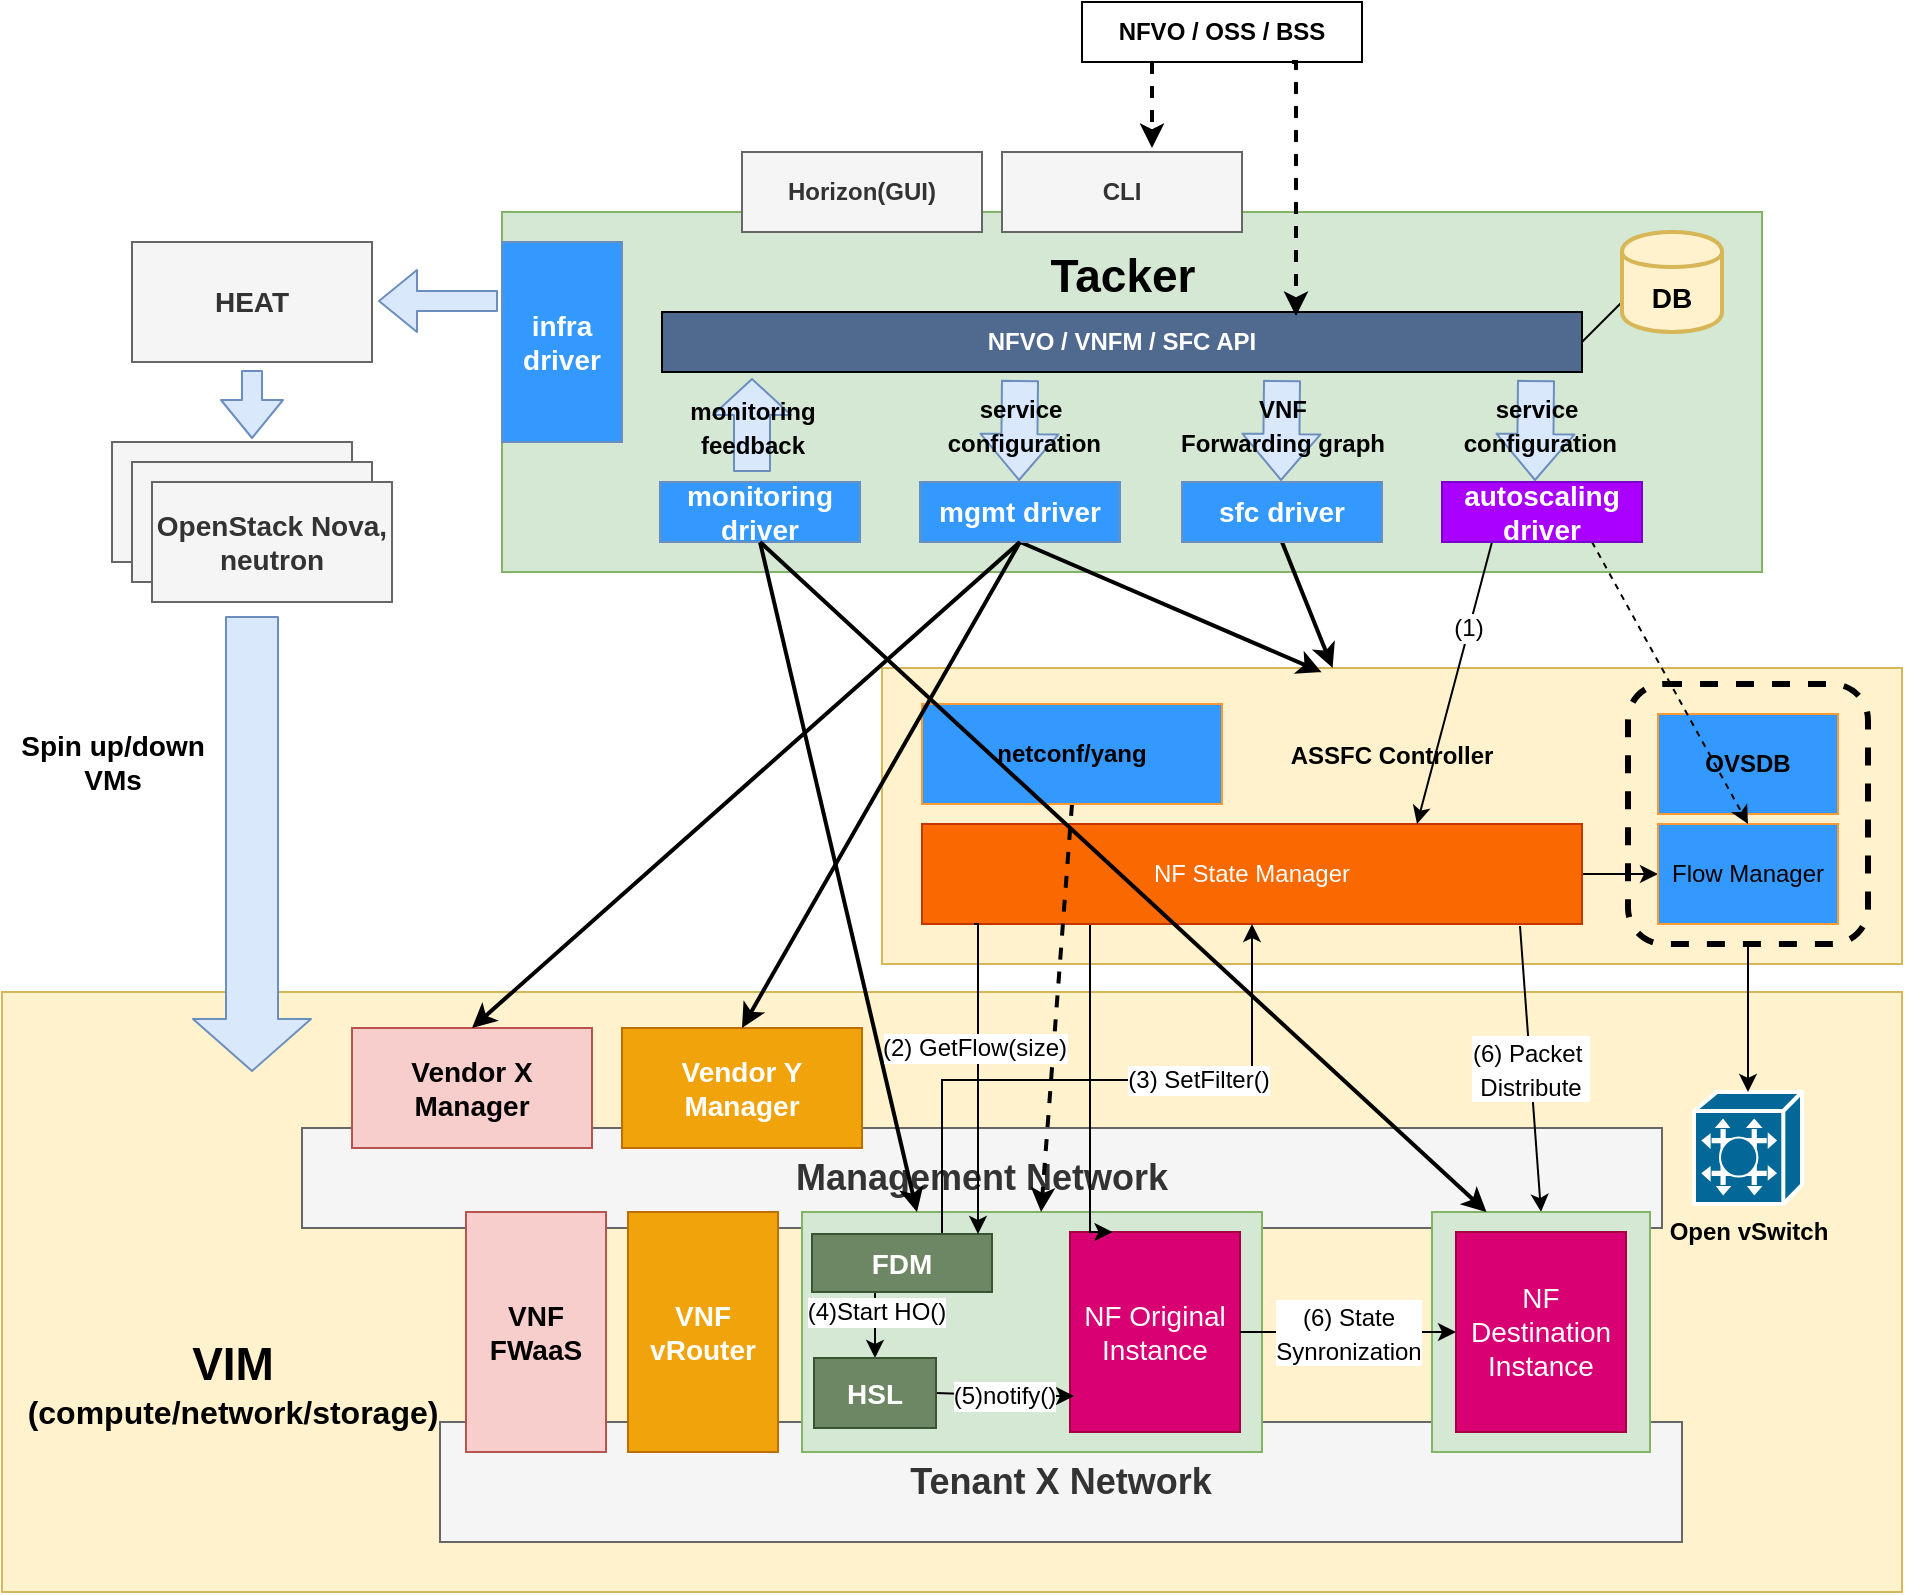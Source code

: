 <mxfile pages="1" version="11.2.8" type="github"><diagram id="HHOu3BMYlP6k1Vc9go2p" name="Page-1"><mxGraphModel dx="1422" dy="762" grid="1" gridSize="10" guides="1" tooltips="1" connect="1" arrows="1" fold="1" page="1" pageScale="1" pageWidth="850" pageHeight="1100" math="0" shadow="0"><root><mxCell id="0"/><mxCell id="1" parent="0"/><mxCell id="SWa3cRPDKbsTqTp4Ubm3-21" value="" style="rounded=0;whiteSpace=wrap;html=1;strokeColor=#d6b656;fillColor=#fff2cc;" parent="1" vertex="1"><mxGeometry x="50" y="500" width="950" height="300" as="geometry"/></mxCell><mxCell id="SWa3cRPDKbsTqTp4Ubm3-41" value="&lt;font size=&quot;1&quot;&gt;&lt;b style=&quot;font-size: 18px&quot;&gt;Tenant X Network&lt;/b&gt;&lt;/font&gt;" style="rounded=0;whiteSpace=wrap;html=1;strokeColor=#666666;fillColor=#f5f5f5;fontColor=#333333;" parent="1" vertex="1"><mxGeometry x="269" y="715" width="621" height="60" as="geometry"/></mxCell><mxCell id="SWa3cRPDKbsTqTp4Ubm3-26" value="&lt;font size=&quot;1&quot;&gt;&lt;b style=&quot;font-size: 18px&quot;&gt;Management Network&lt;/b&gt;&lt;/font&gt;" style="rounded=0;whiteSpace=wrap;html=1;strokeColor=#666666;fillColor=#f5f5f5;fontColor=#333333;" parent="1" vertex="1"><mxGeometry x="200" y="568" width="680" height="50" as="geometry"/></mxCell><mxCell id="SWa3cRPDKbsTqTp4Ubm3-32" value="" style="rounded=0;whiteSpace=wrap;html=1;strokeColor=#82b366;strokeWidth=1;fillColor=#d5e8d4;fontSize=14;" parent="1" vertex="1"><mxGeometry x="450" y="610" width="230" height="120" as="geometry"/></mxCell><mxCell id="SWa3cRPDKbsTqTp4Ubm3-34" value="NF Original Instance" style="rounded=0;whiteSpace=wrap;html=1;strokeColor=#A50040;strokeWidth=1;fillColor=#d80073;fontSize=14;fontColor=#ffffff;" parent="1" vertex="1"><mxGeometry x="584" y="620" width="85" height="100" as="geometry"/></mxCell><mxCell id="SWa3cRPDKbsTqTp4Ubm3-15" value="&lt;b&gt;ASSFC Controller&lt;/b&gt;" style="rounded=0;whiteSpace=wrap;html=1;strokeColor=#d6b656;fillColor=#fff2cc;spacingTop=-60;" parent="1" vertex="1"><mxGeometry x="490" y="338" width="510" height="148" as="geometry"/></mxCell><mxCell id="SWa3cRPDKbsTqTp4Ubm3-30" value="" style="rounded=1;whiteSpace=wrap;html=1;strokeColor=#000000;fillColor=none;fontSize=14;fontColor=#000000;dashed=1;strokeWidth=3;" parent="1" vertex="1"><mxGeometry x="863" y="346" width="120" height="130" as="geometry"/></mxCell><mxCell id="SWa3cRPDKbsTqTp4Ubm3-7" style="edgeStyle=orthogonalEdgeStyle;rounded=0;orthogonalLoop=1;jettySize=auto;html=1;exitX=0.25;exitY=1;exitDx=0;exitDy=0;entryX=0.625;entryY=-0.05;entryDx=0;entryDy=0;entryPerimeter=0;strokeWidth=2;dashed=1;" parent="1" source="SWa3cRPDKbsTqTp4Ubm3-1" target="SWa3cRPDKbsTqTp4Ubm3-4" edge="1"><mxGeometry relative="1" as="geometry"/></mxCell><mxCell id="SWa3cRPDKbsTqTp4Ubm3-1" value="&lt;b&gt;NFVO / OSS / BSS&lt;/b&gt;" style="rounded=0;whiteSpace=wrap;html=1;" parent="1" vertex="1"><mxGeometry x="590" y="5" width="140" height="30" as="geometry"/></mxCell><mxCell id="SWa3cRPDKbsTqTp4Ubm3-2" value="" style="rounded=0;whiteSpace=wrap;html=1;fillColor=#d5e8d4;strokeColor=#82b366;" parent="1" vertex="1"><mxGeometry x="300" y="110" width="630" height="180" as="geometry"/></mxCell><mxCell id="SWa3cRPDKbsTqTp4Ubm3-3" value="&lt;b&gt;Horizon(GUI)&lt;/b&gt;" style="rounded=0;whiteSpace=wrap;html=1;fillColor=#f5f5f5;strokeColor=#666666;fontColor=#333333;" parent="1" vertex="1"><mxGeometry x="420" y="80" width="120" height="40" as="geometry"/></mxCell><mxCell id="SWa3cRPDKbsTqTp4Ubm3-4" value="&lt;b&gt;CLI&lt;/b&gt;" style="rounded=0;whiteSpace=wrap;html=1;fillColor=#f5f5f5;strokeColor=#666666;fontColor=#333333;" parent="1" vertex="1"><mxGeometry x="550" y="80" width="120" height="40" as="geometry"/></mxCell><mxCell id="SWa3cRPDKbsTqTp4Ubm3-62" style="rounded=0;orthogonalLoop=1;jettySize=auto;html=1;exitX=1;exitY=0.5;exitDx=0;exitDy=0;entryX=0;entryY=0.7;entryDx=0;entryDy=0;labelBackgroundColor=none;fontSize=14;fontColor=#000000;endArrow=none;endFill=0;" parent="1" source="SWa3cRPDKbsTqTp4Ubm3-8" target="SWa3cRPDKbsTqTp4Ubm3-60" edge="1"><mxGeometry relative="1" as="geometry"/></mxCell><mxCell id="SWa3cRPDKbsTqTp4Ubm3-8" value="&lt;b&gt;&lt;font color=&quot;#ffffff&quot;&gt;NFVO / VNFM / SFC API&lt;/font&gt;&lt;/b&gt;" style="rounded=0;whiteSpace=wrap;html=1;fillColor=#506A8F;" parent="1" vertex="1"><mxGeometry x="380" y="160" width="460" height="30" as="geometry"/></mxCell><mxCell id="29cTS0yWdz7Sre99U-Hc-10" style="edgeStyle=none;rounded=0;orthogonalLoop=1;jettySize=auto;html=1;exitX=0.5;exitY=1;exitDx=0;exitDy=0;entryX=0.25;entryY=0;entryDx=0;entryDy=0;strokeWidth=2;" parent="1" source="SWa3cRPDKbsTqTp4Ubm3-11" target="SWa3cRPDKbsTqTp4Ubm3-32" edge="1"><mxGeometry relative="1" as="geometry"/></mxCell><mxCell id="SWa3cRPDKbsTqTp4Ubm3-11" value="&lt;b style=&quot;font-size: 14px;&quot;&gt;&lt;font color=&quot;#ffffff&quot; style=&quot;font-size: 14px;&quot;&gt;monitoring driver&lt;/font&gt;&lt;/b&gt;" style="rounded=0;whiteSpace=wrap;html=1;fillColor=#3399FF;strokeColor=#6c8ebf;fontSize=14;flipH=0;" parent="1" vertex="1"><mxGeometry x="379" y="245" width="100" height="30" as="geometry"/></mxCell><mxCell id="29cTS0yWdz7Sre99U-Hc-9" style="edgeStyle=none;rounded=0;orthogonalLoop=1;jettySize=auto;html=1;exitX=0.5;exitY=1;exitDx=0;exitDy=0;entryX=0.431;entryY=0.014;entryDx=0;entryDy=0;entryPerimeter=0;strokeWidth=2;" parent="1" source="SWa3cRPDKbsTqTp4Ubm3-12" target="SWa3cRPDKbsTqTp4Ubm3-15" edge="1"><mxGeometry relative="1" as="geometry"/></mxCell><mxCell id="SWa3cRPDKbsTqTp4Ubm3-12" value="&lt;b style=&quot;font-size: 14px;&quot;&gt;&lt;font color=&quot;#ffffff&quot; style=&quot;font-size: 14px;&quot;&gt;mgmt driver&lt;/font&gt;&lt;/b&gt;" style="rounded=0;whiteSpace=wrap;html=1;fillColor=#3399FF;strokeColor=#6c8ebf;fontSize=14;flipH=0;" parent="1" vertex="1"><mxGeometry x="509" y="245" width="100" height="30" as="geometry"/></mxCell><mxCell id="29cTS0yWdz7Sre99U-Hc-8" style="rounded=0;orthogonalLoop=1;jettySize=auto;html=1;exitX=0.5;exitY=1;exitDx=0;exitDy=0;strokeWidth=2;" parent="1" source="SWa3cRPDKbsTqTp4Ubm3-13" target="SWa3cRPDKbsTqTp4Ubm3-15" edge="1"><mxGeometry relative="1" as="geometry"/></mxCell><mxCell id="SWa3cRPDKbsTqTp4Ubm3-13" value="&lt;b style=&quot;font-size: 14px;&quot;&gt;&lt;font color=&quot;#ffffff&quot; style=&quot;font-size: 14px;&quot;&gt;sfc driver&lt;/font&gt;&lt;/b&gt;" style="rounded=0;whiteSpace=wrap;html=1;fillColor=#3399FF;strokeColor=#6c8ebf;fontSize=14;flipH=0;" parent="1" vertex="1"><mxGeometry x="640" y="245" width="100" height="30" as="geometry"/></mxCell><mxCell id="SWa3cRPDKbsTqTp4Ubm3-14" value="&lt;b style=&quot;font-size: 14px;&quot;&gt;&lt;font color=&quot;#ffffff&quot; style=&quot;font-size: 14px;&quot;&gt;infra driver&lt;/font&gt;&lt;/b&gt;" style="rounded=0;whiteSpace=wrap;html=1;fillColor=#3399FF;strokeColor=#6c8ebf;fontSize=14;" parent="1" vertex="1"><mxGeometry x="300" y="125" width="60" height="100" as="geometry"/></mxCell><mxCell id="SWa3cRPDKbsTqTp4Ubm3-29" style="edgeStyle=none;rounded=0;orthogonalLoop=1;jettySize=auto;html=1;exitX=1;exitY=0.5;exitDx=0;exitDy=0;entryX=0;entryY=0.5;entryDx=0;entryDy=0;fontSize=14;" parent="1" source="SWa3cRPDKbsTqTp4Ubm3-16" target="SWa3cRPDKbsTqTp4Ubm3-17" edge="1"><mxGeometry relative="1" as="geometry"/></mxCell><mxCell id="SWa3cRPDKbsTqTp4Ubm3-42" value="&lt;span style=&quot;font-size: 12px&quot;&gt;(6) Packet&amp;nbsp;&lt;br&gt;Distribute&lt;br&gt;&lt;/span&gt;" style="rounded=0;orthogonalLoop=1;jettySize=auto;html=1;entryX=0.5;entryY=0;entryDx=0;entryDy=0;fontSize=14;fontColor=#000000;" parent="1" target="SWa3cRPDKbsTqTp4Ubm3-33" edge="1"><mxGeometry relative="1" as="geometry"><mxPoint x="809" y="467" as="sourcePoint"/></mxGeometry></mxCell><mxCell id="SWa3cRPDKbsTqTp4Ubm3-43" style="edgeStyle=orthogonalEdgeStyle;rounded=0;orthogonalLoop=1;jettySize=auto;html=1;exitX=0.25;exitY=1;exitDx=0;exitDy=0;entryX=0.25;entryY=0;entryDx=0;entryDy=0;fontSize=14;fontColor=#000000;" parent="1" source="SWa3cRPDKbsTqTp4Ubm3-16" target="SWa3cRPDKbsTqTp4Ubm3-34" edge="1"><mxGeometry relative="1" as="geometry"><Array as="points"><mxPoint x="594" y="466"/></Array></mxGeometry></mxCell><mxCell id="SWa3cRPDKbsTqTp4Ubm3-16" value="NF State Manager" style="rounded=0;whiteSpace=wrap;html=1;strokeColor=#C73500;fillColor=#fa6800;fontColor=#ffffff;" parent="1" vertex="1"><mxGeometry x="510" y="416" width="330" height="50" as="geometry"/></mxCell><mxCell id="SWa3cRPDKbsTqTp4Ubm3-17" value="Flow Manager" style="rounded=0;whiteSpace=wrap;html=1;strokeColor=#FF9933;fillColor=#3399FF;" parent="1" vertex="1"><mxGeometry x="878" y="416" width="90" height="50" as="geometry"/></mxCell><mxCell id="SWa3cRPDKbsTqTp4Ubm3-19" value="&lt;b&gt;Open vSwitch&lt;/b&gt;" style="shape=mxgraph.cisco.switches.programmable_switch;html=1;dashed=0;fillColor=#036897;strokeColor=#ffffff;strokeWidth=2;verticalLabelPosition=bottom;verticalAlign=top" parent="1" vertex="1"><mxGeometry x="896" y="550" width="54" height="56" as="geometry"/></mxCell><mxCell id="SWa3cRPDKbsTqTp4Ubm3-22" value="&lt;b&gt;&lt;font style=&quot;font-size: 14px&quot;&gt;Vendor X Manager&lt;/font&gt;&lt;/b&gt;" style="rounded=0;whiteSpace=wrap;html=1;strokeColor=#b85450;fillColor=#f8cecc;" parent="1" vertex="1"><mxGeometry x="225" y="518" width="120" height="60" as="geometry"/></mxCell><mxCell id="SWa3cRPDKbsTqTp4Ubm3-23" value="&lt;b&gt;&lt;font style=&quot;font-size: 14px&quot;&gt;Vendor Y Manager&lt;/font&gt;&lt;/b&gt;" style="rounded=0;whiteSpace=wrap;html=1;strokeColor=#BD7000;fillColor=#f0a30a;fontColor=#ffffff;" parent="1" vertex="1"><mxGeometry x="360" y="518" width="120" height="60" as="geometry"/></mxCell><mxCell id="SWa3cRPDKbsTqTp4Ubm3-27" value="&lt;b&gt;OVSDB&lt;/b&gt;" style="rounded=0;whiteSpace=wrap;html=1;strokeColor=#FF9933;fillColor=#3399FF;" parent="1" vertex="1"><mxGeometry x="878" y="361" width="90" height="50" as="geometry"/></mxCell><mxCell id="SWa3cRPDKbsTqTp4Ubm3-63" style="edgeStyle=none;rounded=0;orthogonalLoop=1;jettySize=auto;html=1;exitX=0.5;exitY=1;exitDx=0;exitDy=0;labelBackgroundColor=none;endArrow=classic;endFill=1;fontSize=14;fontColor=#000000;strokeWidth=2;dashed=1;" parent="1" source="SWa3cRPDKbsTqTp4Ubm3-28" target="SWa3cRPDKbsTqTp4Ubm3-32" edge="1"><mxGeometry relative="1" as="geometry"/></mxCell><mxCell id="SWa3cRPDKbsTqTp4Ubm3-28" value="&lt;b&gt;netconf/yang&lt;/b&gt;" style="rounded=0;whiteSpace=wrap;html=1;strokeColor=#FF9933;fillColor=#3399FF;" parent="1" vertex="1"><mxGeometry x="510" y="356" width="150" height="50" as="geometry"/></mxCell><mxCell id="SWa3cRPDKbsTqTp4Ubm3-31" style="edgeStyle=none;rounded=0;orthogonalLoop=1;jettySize=auto;html=1;exitX=0.5;exitY=1;exitDx=0;exitDy=0;entryX=0.5;entryY=0;entryDx=0;entryDy=0;entryPerimeter=0;fontSize=14;fontColor=#000000;" parent="1" source="SWa3cRPDKbsTqTp4Ubm3-30" target="SWa3cRPDKbsTqTp4Ubm3-19" edge="1"><mxGeometry relative="1" as="geometry"/></mxCell><mxCell id="SWa3cRPDKbsTqTp4Ubm3-33" value="" style="rounded=0;whiteSpace=wrap;html=1;strokeColor=#82b366;strokeWidth=1;fillColor=#d5e8d4;fontSize=14;" parent="1" vertex="1"><mxGeometry x="765" y="610" width="109" height="120" as="geometry"/></mxCell><mxCell id="SWa3cRPDKbsTqTp4Ubm3-35" value="NF Destination Instance" style="rounded=0;whiteSpace=wrap;html=1;strokeColor=#A50040;strokeWidth=1;fillColor=#d80073;fontSize=14;fontColor=#ffffff;" parent="1" vertex="1"><mxGeometry x="777" y="620" width="85" height="100" as="geometry"/></mxCell><mxCell id="SWa3cRPDKbsTqTp4Ubm3-36" value="&lt;font style=&quot;font-size: 12px&quot;&gt;(6) State&lt;br&gt;Synronization&lt;br&gt;&lt;/font&gt;" style="edgeStyle=none;rounded=0;orthogonalLoop=1;jettySize=auto;html=1;fontSize=14;fontColor=#000000;" parent="1" source="SWa3cRPDKbsTqTp4Ubm3-34" target="SWa3cRPDKbsTqTp4Ubm3-35" edge="1"><mxGeometry relative="1" as="geometry"/></mxCell><mxCell id="Y8urcMNo03jKFz8rUoiS-5" style="rounded=0;orthogonalLoop=1;jettySize=auto;html=1;edgeStyle=orthogonalEdgeStyle;" edge="1" parent="1" target="SWa3cRPDKbsTqTp4Ubm3-16"><mxGeometry relative="1" as="geometry"><mxPoint x="520" y="622" as="sourcePoint"/><Array as="points"><mxPoint x="520" y="622"/><mxPoint x="520" y="544"/><mxPoint x="675" y="544"/></Array></mxGeometry></mxCell><mxCell id="Y8urcMNo03jKFz8rUoiS-7" value="(3) SetFilter()" style="text;html=1;resizable=0;points=[];align=center;verticalAlign=middle;labelBackgroundColor=#ffffff;" vertex="1" connectable="0" parent="Y8urcMNo03jKFz8rUoiS-5"><mxGeometry x="0.326" relative="1" as="geometry"><mxPoint as="offset"/></mxGeometry></mxCell><mxCell id="Y8urcMNo03jKFz8rUoiS-8" value="&lt;font style=&quot;font-size: 12px&quot;&gt;(4)Start HO()&lt;/font&gt;" style="edgeStyle=orthogonalEdgeStyle;rounded=0;orthogonalLoop=1;jettySize=auto;html=1;exitX=0.5;exitY=1;exitDx=0;exitDy=0;entryX=0.5;entryY=0;entryDx=0;entryDy=0;" edge="1" parent="1" source="SWa3cRPDKbsTqTp4Ubm3-37" target="Y8urcMNo03jKFz8rUoiS-1"><mxGeometry relative="1" as="geometry"/></mxCell><mxCell id="SWa3cRPDKbsTqTp4Ubm3-37" value="&lt;b&gt;FDM&lt;/b&gt;" style="rounded=0;whiteSpace=wrap;html=1;strokeColor=#3A5431;strokeWidth=1;fillColor=#6d8764;fontSize=14;fontColor=#ffffff;" parent="1" vertex="1"><mxGeometry x="455" y="621" width="90" height="29" as="geometry"/></mxCell><mxCell id="SWa3cRPDKbsTqTp4Ubm3-24" style="edgeStyle=none;rounded=0;orthogonalLoop=1;jettySize=auto;html=1;exitX=0.5;exitY=1;exitDx=0;exitDy=0;entryX=0.5;entryY=0;entryDx=0;entryDy=0;strokeWidth=2;" parent="1" source="SWa3cRPDKbsTqTp4Ubm3-12" target="SWa3cRPDKbsTqTp4Ubm3-22" edge="1"><mxGeometry relative="1" as="geometry"/></mxCell><mxCell id="SWa3cRPDKbsTqTp4Ubm3-25" style="edgeStyle=none;rounded=0;orthogonalLoop=1;jettySize=auto;html=1;exitX=0.5;exitY=1;exitDx=0;exitDy=0;entryX=0.5;entryY=0;entryDx=0;entryDy=0;strokeWidth=2;" parent="1" source="SWa3cRPDKbsTqTp4Ubm3-12" target="SWa3cRPDKbsTqTp4Ubm3-23" edge="1"><mxGeometry relative="1" as="geometry"/></mxCell><mxCell id="SWa3cRPDKbsTqTp4Ubm3-6" style="edgeStyle=orthogonalEdgeStyle;rounded=0;orthogonalLoop=1;jettySize=auto;html=1;exitX=0.75;exitY=1;exitDx=0;exitDy=0;strokeWidth=2;dashed=1;" parent="1" source="SWa3cRPDKbsTqTp4Ubm3-1" edge="1"><mxGeometry relative="1" as="geometry"><mxPoint x="697" y="162" as="targetPoint"/><Array as="points"><mxPoint x="697" y="35"/></Array></mxGeometry></mxCell><mxCell id="SWa3cRPDKbsTqTp4Ubm3-44" value="&lt;b&gt;HEAT&lt;/b&gt;" style="rounded=0;whiteSpace=wrap;html=1;strokeColor=#666666;strokeWidth=1;fillColor=#f5f5f5;fontSize=14;fontColor=#333333;" parent="1" vertex="1"><mxGeometry x="115" y="125" width="120" height="60" as="geometry"/></mxCell><mxCell id="SWa3cRPDKbsTqTp4Ubm3-45" value="" style="rounded=0;whiteSpace=wrap;html=1;strokeColor=#666666;strokeWidth=1;fillColor=#f5f5f5;fontSize=14;fontColor=#333333;" parent="1" vertex="1"><mxGeometry x="105" y="225" width="120" height="60" as="geometry"/></mxCell><mxCell id="SWa3cRPDKbsTqTp4Ubm3-46" value="" style="rounded=0;whiteSpace=wrap;html=1;strokeColor=#666666;strokeWidth=1;fillColor=#f5f5f5;fontSize=14;fontColor=#333333;" parent="1" vertex="1"><mxGeometry x="115" y="235" width="120" height="60" as="geometry"/></mxCell><mxCell id="SWa3cRPDKbsTqTp4Ubm3-47" value="&lt;b&gt;OpenStack Nova, neutron&lt;/b&gt;" style="rounded=0;whiteSpace=wrap;html=1;strokeColor=#666666;strokeWidth=1;fillColor=#f5f5f5;fontSize=14;fontColor=#333333;" parent="1" vertex="1"><mxGeometry x="125" y="245" width="120" height="60" as="geometry"/></mxCell><mxCell id="SWa3cRPDKbsTqTp4Ubm3-48" value="&lt;b style=&quot;font-size: 12px&quot;&gt;monitoring&lt;br&gt;feedback&lt;/b&gt;" style="shape=flexArrow;endArrow=classic;html=1;fontSize=14;fontColor=#000000;fillColor=#dae8fc;strokeColor=#6c8ebf;labelBackgroundColor=none;width=18;endSize=5.67;" parent="1" edge="1"><mxGeometry width="50" height="50" relative="1" as="geometry"><mxPoint x="425" y="240" as="sourcePoint"/><mxPoint x="425" y="193" as="targetPoint"/></mxGeometry></mxCell><mxCell id="SWa3cRPDKbsTqTp4Ubm3-51" value="&lt;span style=&quot;font-size: 12px&quot;&gt;&lt;b&gt;service&lt;br&gt;&amp;nbsp;configuration&lt;/b&gt;&lt;/span&gt;" style="shape=flexArrow;endArrow=classic;html=1;fontSize=14;fontColor=#000000;fillColor=#dae8fc;strokeColor=#6c8ebf;labelBackgroundColor=none;width=18;endSize=7.33;" parent="1" edge="1"><mxGeometry x="-0.17" width="50" height="50" relative="1" as="geometry"><mxPoint x="559" y="194" as="sourcePoint"/><mxPoint x="558.5" y="244.5" as="targetPoint"/><mxPoint y="1" as="offset"/></mxGeometry></mxCell><mxCell id="SWa3cRPDKbsTqTp4Ubm3-53" value="&lt;b style=&quot;font-size: 12px&quot;&gt;&lt;span&gt;VNF&lt;br&gt;&lt;/span&gt;Forwarding graph&lt;/b&gt;" style="shape=flexArrow;endArrow=classic;html=1;fontSize=14;fontColor=#000000;fillColor=#dae8fc;strokeColor=#6c8ebf;labelBackgroundColor=none;width=18;endSize=7.33;" parent="1" edge="1"><mxGeometry x="-0.17" width="50" height="50" relative="1" as="geometry"><mxPoint x="690" y="194" as="sourcePoint"/><mxPoint x="689.5" y="244.5" as="targetPoint"/><mxPoint y="1" as="offset"/></mxGeometry></mxCell><mxCell id="SWa3cRPDKbsTqTp4Ubm3-55" style="edgeStyle=orthogonalEdgeStyle;rounded=0;orthogonalLoop=1;jettySize=auto;html=1;labelBackgroundColor=none;fontSize=14;fontColor=#000000;" parent="1" edge="1"><mxGeometry relative="1" as="geometry"><mxPoint x="536" y="466" as="sourcePoint"/><mxPoint x="538" y="621" as="targetPoint"/><Array as="points"><mxPoint x="538" y="466"/></Array></mxGeometry></mxCell><mxCell id="Y8urcMNo03jKFz8rUoiS-4" value="(2) GetFlow(size)" style="text;html=1;resizable=0;points=[];align=center;verticalAlign=middle;labelBackgroundColor=#ffffff;" vertex="1" connectable="0" parent="SWa3cRPDKbsTqTp4Ubm3-55"><mxGeometry x="-0.185" y="-2" relative="1" as="geometry"><mxPoint as="offset"/></mxGeometry></mxCell><mxCell id="SWa3cRPDKbsTqTp4Ubm3-56" value="" style="shape=flexArrow;endArrow=classic;html=1;labelBackgroundColor=none;fontSize=14;fontColor=#000000;fillColor=#dae8fc;strokeColor=#6c8ebf;" parent="1" edge="1"><mxGeometry width="50" height="50" relative="1" as="geometry"><mxPoint x="298" y="154.5" as="sourcePoint"/><mxPoint x="238" y="154.5" as="targetPoint"/></mxGeometry></mxCell><mxCell id="SWa3cRPDKbsTqTp4Ubm3-58" value="" style="shape=flexArrow;endArrow=classic;html=1;labelBackgroundColor=none;fontSize=14;fontColor=#000000;fillColor=#dae8fc;strokeColor=#6c8ebf;" parent="1" edge="1"><mxGeometry width="50" height="50" relative="1" as="geometry"><mxPoint x="175" y="189" as="sourcePoint"/><mxPoint x="175" y="223.5" as="targetPoint"/></mxGeometry></mxCell><mxCell id="SWa3cRPDKbsTqTp4Ubm3-59" value="" style="shape=flexArrow;endArrow=classic;html=1;labelBackgroundColor=none;fontSize=14;fontColor=#000000;endWidth=32;endSize=8.33;width=26;fillColor=#dae8fc;strokeColor=#6c8ebf;" parent="1" edge="1"><mxGeometry width="50" height="50" relative="1" as="geometry"><mxPoint x="175" y="312" as="sourcePoint"/><mxPoint x="175" y="540" as="targetPoint"/></mxGeometry></mxCell><mxCell id="SWa3cRPDKbsTqTp4Ubm3-60" value="&lt;b&gt;DB&lt;/b&gt;" style="shape=cylinder;whiteSpace=wrap;html=1;boundedLbl=1;backgroundOutline=1;strokeColor=#d6b656;strokeWidth=2;fillColor=#fff2cc;fontSize=14;" parent="1" vertex="1"><mxGeometry x="860" y="120" width="50" height="50" as="geometry"/></mxCell><mxCell id="SWa3cRPDKbsTqTp4Ubm3-65" style="edgeStyle=none;rounded=0;orthogonalLoop=1;jettySize=auto;html=1;exitX=0.25;exitY=1;exitDx=0;exitDy=0;entryX=0.75;entryY=0;entryDx=0;entryDy=0;labelBackgroundColor=none;startArrow=none;startFill=0;endArrow=classic;endFill=1;strokeWidth=1;fontSize=14;fontColor=#000000;" parent="1" source="SWa3cRPDKbsTqTp4Ubm3-61" target="SWa3cRPDKbsTqTp4Ubm3-16" edge="1"><mxGeometry relative="1" as="geometry"/></mxCell><mxCell id="Y8urcMNo03jKFz8rUoiS-6" value="(1)" style="text;html=1;resizable=0;points=[];align=center;verticalAlign=middle;labelBackgroundColor=#ffffff;" vertex="1" connectable="0" parent="SWa3cRPDKbsTqTp4Ubm3-65"><mxGeometry x="-0.399" y="-1" relative="1" as="geometry"><mxPoint as="offset"/></mxGeometry></mxCell><mxCell id="SWa3cRPDKbsTqTp4Ubm3-66" style="edgeStyle=none;rounded=0;orthogonalLoop=1;jettySize=auto;html=1;exitX=0.75;exitY=1;exitDx=0;exitDy=0;entryX=0.5;entryY=0;entryDx=0;entryDy=0;labelBackgroundColor=none;startArrow=none;startFill=0;endArrow=classic;endFill=1;strokeWidth=1;fontSize=14;fontColor=#000000;dashed=1;" parent="1" source="SWa3cRPDKbsTqTp4Ubm3-61" target="SWa3cRPDKbsTqTp4Ubm3-17" edge="1"><mxGeometry relative="1" as="geometry"/></mxCell><mxCell id="SWa3cRPDKbsTqTp4Ubm3-61" value="&lt;b style=&quot;font-size: 14px&quot;&gt;&lt;font color=&quot;#ffffff&quot; style=&quot;font-size: 14px&quot;&gt;autoscaling driver&lt;/font&gt;&lt;/b&gt;" style="rounded=0;whiteSpace=wrap;html=1;fillColor=#aa00ff;strokeColor=#7700CC;fontSize=14;flipH=0;fontColor=#ffffff;" parent="1" vertex="1"><mxGeometry x="770" y="245" width="100" height="30" as="geometry"/></mxCell><mxCell id="SWa3cRPDKbsTqTp4Ubm3-64" value="&lt;span style=&quot;font-size: 12px&quot;&gt;&lt;b&gt;service&lt;br&gt;&amp;nbsp;configuration&lt;/b&gt;&lt;/span&gt;" style="shape=flexArrow;endArrow=classic;html=1;fontSize=14;fontColor=#000000;fillColor=#dae8fc;strokeColor=#6c8ebf;labelBackgroundColor=none;width=18;endSize=7.33;" parent="1" edge="1"><mxGeometry x="-0.17" width="50" height="50" relative="1" as="geometry"><mxPoint x="817" y="194" as="sourcePoint"/><mxPoint x="816.5" y="244.5" as="targetPoint"/><mxPoint y="1" as="offset"/></mxGeometry></mxCell><mxCell id="29cTS0yWdz7Sre99U-Hc-1" value="&lt;font style=&quot;font-size: 14px&quot;&gt;&lt;b&gt;Spin up/down &lt;br&gt;VMs&lt;/b&gt;&lt;/font&gt;" style="text;html=1;resizable=0;points=[];autosize=1;align=center;verticalAlign=top;spacingTop=-4;" parent="1" vertex="1"><mxGeometry x="50" y="366" width="110" height="30" as="geometry"/></mxCell><mxCell id="29cTS0yWdz7Sre99U-Hc-3" value="&lt;b&gt;&lt;font style=&quot;font-size: 23px&quot;&gt;Tacker&lt;/font&gt;&lt;/b&gt;" style="text;html=1;resizable=0;points=[];autosize=1;align=center;verticalAlign=top;spacingTop=-4;" parent="1" vertex="1"><mxGeometry x="565" y="126" width="90" height="20" as="geometry"/></mxCell><mxCell id="29cTS0yWdz7Sre99U-Hc-12" value="&lt;b&gt;&lt;font&gt;&lt;span style=&quot;font-size: 23px&quot;&gt;VIM&lt;/span&gt;&lt;br&gt;&lt;font style=&quot;font-size: 16px&quot;&gt;(compute/network/storage)&lt;/font&gt;&lt;br&gt;&lt;/font&gt;&lt;/b&gt;" style="text;html=1;resizable=0;points=[];autosize=1;align=center;verticalAlign=top;spacingTop=-4;" parent="1" vertex="1"><mxGeometry x="55" y="670" width="220" height="30" as="geometry"/></mxCell><mxCell id="Y8urcMNo03jKFz8rUoiS-9" value="&lt;font style=&quot;font-size: 12px&quot;&gt;(5)notify()&lt;/font&gt;" style="rounded=0;orthogonalLoop=1;jettySize=auto;html=1;exitX=1;exitY=0.5;exitDx=0;exitDy=0;entryX=0.024;entryY=0.82;entryDx=0;entryDy=0;entryPerimeter=0;" edge="1" parent="1" source="Y8urcMNo03jKFz8rUoiS-1" target="SWa3cRPDKbsTqTp4Ubm3-34"><mxGeometry relative="1" as="geometry"><mxPoint x="574" y="700" as="targetPoint"/><Array as="points"><mxPoint x="560" y="702"/></Array></mxGeometry></mxCell><mxCell id="Y8urcMNo03jKFz8rUoiS-1" value="&lt;b&gt;HSL&lt;/b&gt;" style="rounded=0;whiteSpace=wrap;html=1;strokeColor=#3A5431;strokeWidth=1;fillColor=#6d8764;fontSize=14;fontColor=#ffffff;" vertex="1" parent="1"><mxGeometry x="456" y="683" width="61" height="35" as="geometry"/></mxCell><mxCell id="29cTS0yWdz7Sre99U-Hc-11" style="edgeStyle=none;rounded=0;orthogonalLoop=1;jettySize=auto;html=1;exitX=0.5;exitY=1;exitDx=0;exitDy=0;entryX=0.25;entryY=0;entryDx=0;entryDy=0;strokeWidth=2;" parent="1" source="SWa3cRPDKbsTqTp4Ubm3-11" target="SWa3cRPDKbsTqTp4Ubm3-33" edge="1"><mxGeometry relative="1" as="geometry"/></mxCell><mxCell id="Y8urcMNo03jKFz8rUoiS-2" value="&lt;b&gt;&lt;font style=&quot;font-size: 14px&quot;&gt;VNF&lt;br&gt;FWaaS&lt;br&gt;&lt;/font&gt;&lt;/b&gt;" style="rounded=0;whiteSpace=wrap;html=1;strokeColor=#b85450;fillColor=#f8cecc;" vertex="1" parent="1"><mxGeometry x="282" y="610" width="70" height="120" as="geometry"/></mxCell><mxCell id="Y8urcMNo03jKFz8rUoiS-3" value="&lt;b&gt;&lt;font style=&quot;font-size: 14px&quot;&gt;VNF&lt;br&gt;vRouter&lt;br&gt;&lt;/font&gt;&lt;/b&gt;" style="rounded=0;whiteSpace=wrap;html=1;strokeColor=#BD7000;fillColor=#f0a30a;fontColor=#ffffff;" vertex="1" parent="1"><mxGeometry x="363" y="610" width="75" height="120" as="geometry"/></mxCell></root></mxGraphModel></diagram></mxfile>